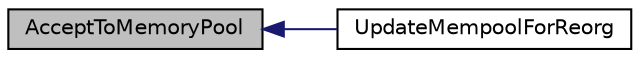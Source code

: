 digraph "AcceptToMemoryPool"
{
  edge [fontname="Helvetica",fontsize="10",labelfontname="Helvetica",labelfontsize="10"];
  node [fontname="Helvetica",fontsize="10",shape=record];
  rankdir="LR";
  Node2 [label="AcceptToMemoryPool",height=0.2,width=0.4,color="black", fillcolor="grey75", style="filled", fontcolor="black"];
  Node2 -> Node3 [dir="back",color="midnightblue",fontsize="10",style="solid",fontname="Helvetica"];
  Node3 [label="UpdateMempoolForReorg",height=0.2,width=0.4,color="black", fillcolor="white", style="filled",URL="$validation_8cpp.html#aaa1204b724d7b62f09ef22df4c6a592d"];
}
